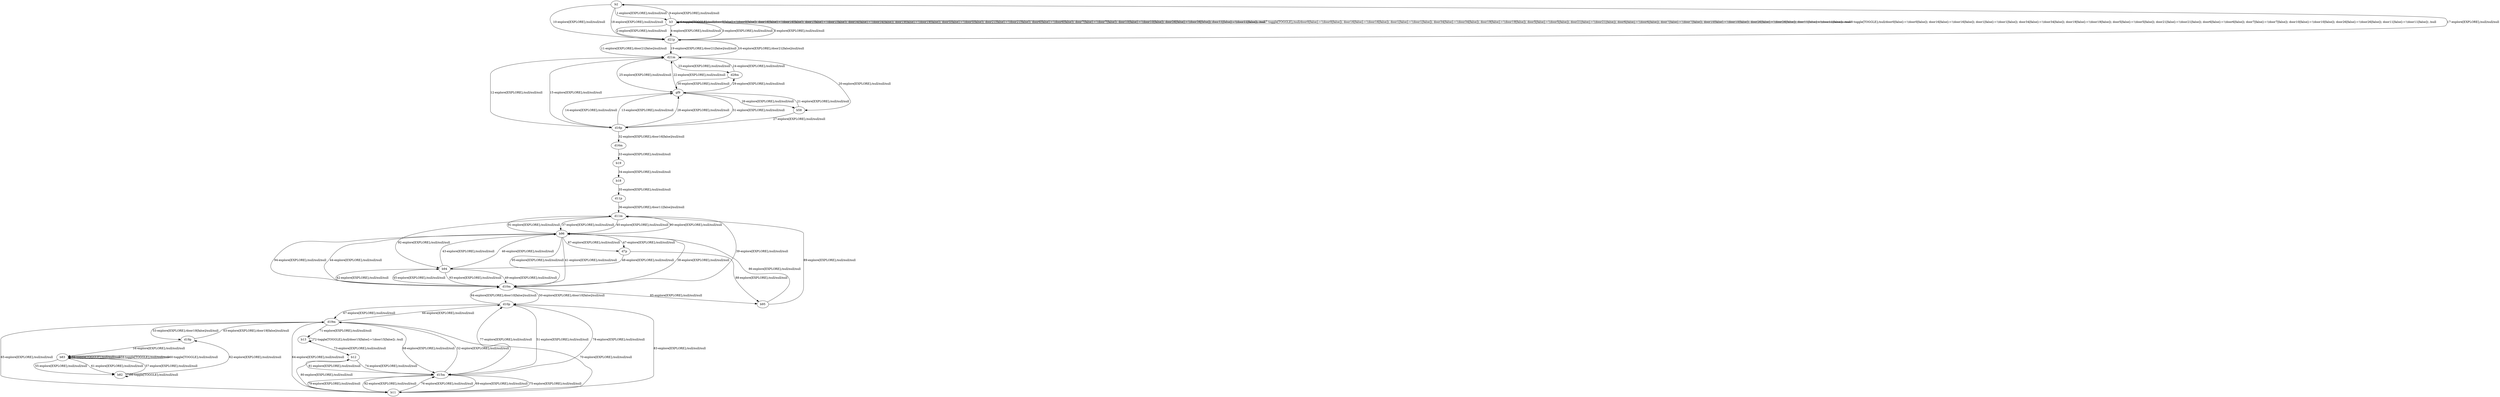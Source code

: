 # Total number of goals covered by this test: 1
# b83 --> b82

digraph g {
"b2" -> "b3" [label = "1-explore[EXPLORE];/null/null/null"];
"b3" -> "d21p" [label = "2-explore[EXPLORE];/null/null/null"];
"d21p" -> "b3" [label = "3-explore[EXPLORE];/null/null/null"];
"b3" -> "d21p" [label = "4-explore[EXPLORE];/null/null/null"];
"d21p" -> "b3" [label = "5-explore[EXPLORE];/null/null/null"];
"b3" -> "b3" [label = "6-toggle[TOGGLE];/null/door0[false]:=!(door0[false]); door16[false]:=!(door16[false]); door1[false]:=!(door1[false]); door34[false]:=!(door34[false]); door19[false]:=!(door19[false]); door5[false]:=!(door5[false]); door21[false]:=!(door21[false]); door6[false]:=!(door6[false]); door7[false]:=!(door7[false]); door10[false]:=!(door10[false]); door26[false]:=!(door26[false]); door11[false]:=!(door11[false]); /null"];
"b3" -> "b3" [label = "7-toggle[TOGGLE];/null/door0[false]:=!(door0[false]); door16[false]:=!(door16[false]); door1[false]:=!(door1[false]); door34[false]:=!(door34[false]); door19[false]:=!(door19[false]); door5[false]:=!(door5[false]); door21[false]:=!(door21[false]); door6[false]:=!(door6[false]); door7[false]:=!(door7[false]); door10[false]:=!(door10[false]); door26[false]:=!(door26[false]); door11[false]:=!(door11[false]); /null"];
"b3" -> "b3" [label = "8-toggle[TOGGLE];/null/door0[false]:=!(door0[false]); door16[false]:=!(door16[false]); door1[false]:=!(door1[false]); door34[false]:=!(door34[false]); door19[false]:=!(door19[false]); door5[false]:=!(door5[false]); door21[false]:=!(door21[false]); door6[false]:=!(door6[false]); door7[false]:=!(door7[false]); door10[false]:=!(door10[false]); door26[false]:=!(door26[false]); door11[false]:=!(door11[false]); /null"];
"b3" -> "b2" [label = "9-explore[EXPLORE];/null/null/null"];
"b2" -> "d21p" [label = "10-explore[EXPLORE];/null/null/null"];
"d21p" -> "d21m" [label = "11-explore[EXPLORE];/door21[false]/null/null"];
"d21m" -> "d16p" [label = "12-explore[EXPLORE];/null/null/null"];
"d16p" -> "gf9" [label = "13-explore[EXPLORE];/null/null/null"];
"gf9" -> "d16p" [label = "14-explore[EXPLORE];/null/null/null"];
"d16p" -> "d21m" [label = "15-explore[EXPLORE];/null/null/null"];
"d21m" -> "d21p" [label = "16-explore[EXPLORE];/door21[false]/null/null"];
"d21p" -> "b2" [label = "17-explore[EXPLORE];/null/null/null"];
"b2" -> "d21p" [label = "18-explore[EXPLORE];/null/null/null"];
"d21p" -> "d21m" [label = "19-explore[EXPLORE];/door21[false]/null/null"];
"d21m" -> "b58" [label = "20-explore[EXPLORE];/null/null/null"];
"b58" -> "gf9" [label = "21-explore[EXPLORE];/null/null/null"];
"gf9" -> "d21m" [label = "22-explore[EXPLORE];/null/null/null"];
"d21m" -> "d28m" [label = "23-explore[EXPLORE];/null/null/null"];
"d28m" -> "d21m" [label = "24-explore[EXPLORE];/null/null/null"];
"d21m" -> "gf9" [label = "25-explore[EXPLORE];/null/null/null"];
"gf9" -> "b58" [label = "26-explore[EXPLORE];/null/null/null"];
"b58" -> "d16p" [label = "27-explore[EXPLORE];/null/null/null"];
"d16p" -> "gf9" [label = "28-explore[EXPLORE];/null/null/null"];
"gf9" -> "d28m" [label = "29-explore[EXPLORE];/null/null/null"];
"d28m" -> "gf9" [label = "30-explore[EXPLORE];/null/null/null"];
"gf9" -> "d16p" [label = "31-explore[EXPLORE];/null/null/null"];
"d16p" -> "d16m" [label = "32-explore[EXPLORE];/door16[false]/null/null"];
"d16m" -> "b19" [label = "33-explore[EXPLORE];/null/null/null"];
"b19" -> "b18" [label = "34-explore[EXPLORE];/null/null/null"];
"b18" -> "d11p" [label = "35-explore[EXPLORE];/null/null/null"];
"d11p" -> "d11m" [label = "36-explore[EXPLORE];/door11[false]/null/null"];
"d11m" -> "b96" [label = "37-explore[EXPLORE];/null/null/null"];
"b96" -> "d10m" [label = "38-explore[EXPLORE];/null/null/null"];
"d10m" -> "d11m" [label = "39-explore[EXPLORE];/null/null/null"];
"d11m" -> "b96" [label = "40-explore[EXPLORE];/null/null/null"];
"b96" -> "d10m" [label = "41-explore[EXPLORE];/null/null/null"];
"d10m" -> "b94" [label = "42-explore[EXPLORE];/null/null/null"];
"b94" -> "b96" [label = "43-explore[EXPLORE];/null/null/null"];
"b96" -> "d10m" [label = "44-explore[EXPLORE];/null/null/null"];
"d10m" -> "b94" [label = "45-explore[EXPLORE];/null/null/null"];
"b94" -> "b96" [label = "46-explore[EXPLORE];/null/null/null"];
"b96" -> "d7p" [label = "47-explore[EXPLORE];/null/null/null"];
"d7p" -> "b94" [label = "48-explore[EXPLORE];/null/null/null"];
"b94" -> "d10m" [label = "49-explore[EXPLORE];/null/null/null"];
"d10m" -> "d10p" [label = "50-explore[EXPLORE];/door10[false]/null/null"];
"d10p" -> "d15m" [label = "51-explore[EXPLORE];/null/null/null"];
"d15m" -> "d19m" [label = "52-explore[EXPLORE];/null/null/null"];
"d19m" -> "d19p" [label = "53-explore[EXPLORE];/door19[false]/null/null"];
"d19p" -> "b83" [label = "54-explore[EXPLORE];/null/null/null"];
"b83" -> "b82" [label = "55-explore[EXPLORE];/null/null/null"];
"b82" -> "b82" [label = "56-toggle[TOGGLE];/null/null/null"];
"b82" -> "b83" [label = "57-explore[EXPLORE];/null/null/null"];
"b83" -> "b83" [label = "58-toggle[TOGGLE];/null/null/null"];
"b83" -> "b83" [label = "59-toggle[TOGGLE];/null/null/null"];
"b83" -> "b83" [label = "60-toggle[TOGGLE];/null/null/null"];
"b83" -> "b82" [label = "61-explore[EXPLORE];/null/null/null"];
"b82" -> "d19p" [label = "62-explore[EXPLORE];/null/null/null"];
"d19p" -> "d19m" [label = "63-explore[EXPLORE];/door19[false]/null/null"];
"d19m" -> "b11" [label = "64-explore[EXPLORE];/null/null/null"];
"b11" -> "d19m" [label = "65-explore[EXPLORE];/null/null/null"];
"d19m" -> "d10p" [label = "66-explore[EXPLORE];/null/null/null"];
"d10p" -> "d19m" [label = "67-explore[EXPLORE];/null/null/null"];
"d19m" -> "d15m" [label = "68-explore[EXPLORE];/null/null/null"];
"d15m" -> "b11" [label = "69-explore[EXPLORE];/null/null/null"];
"b11" -> "d19m" [label = "70-explore[EXPLORE];/null/null/null"];
"d19m" -> "b13" [label = "71-explore[EXPLORE];/null/null/null"];
"b13" -> "b13" [label = "72-toggle[TOGGLE];/null/door15[false]:=!(door15[false]); /null"];
"b13" -> "b12" [label = "73-explore[EXPLORE];/null/null/null"];
"b12" -> "d15m" [label = "74-explore[EXPLORE];/null/null/null"];
"d15m" -> "b11" [label = "75-explore[EXPLORE];/null/null/null"];
"b11" -> "d15m" [label = "76-explore[EXPLORE];/null/null/null"];
"d15m" -> "d10p" [label = "77-explore[EXPLORE];/null/null/null"];
"d10p" -> "d15m" [label = "78-explore[EXPLORE];/null/null/null"];
"d15m" -> "b11" [label = "79-explore[EXPLORE];/null/null/null"];
"b11" -> "b12" [label = "80-explore[EXPLORE];/null/null/null"];
"b12" -> "d15m" [label = "81-explore[EXPLORE];/null/null/null"];
"d15m" -> "b11" [label = "82-explore[EXPLORE];/null/null/null"];
"b11" -> "d10p" [label = "83-explore[EXPLORE];/null/null/null"];
"d10p" -> "d10m" [label = "84-explore[EXPLORE];/door10[false]/null/null"];
"d10m" -> "b95" [label = "85-explore[EXPLORE];/null/null/null"];
"b95" -> "b96" [label = "86-explore[EXPLORE];/null/null/null"];
"b96" -> "d7p" [label = "87-explore[EXPLORE];/null/null/null"];
"d7p" -> "b95" [label = "88-explore[EXPLORE];/null/null/null"];
"b95" -> "d11m" [label = "89-explore[EXPLORE];/null/null/null"];
"d11m" -> "b96" [label = "90-explore[EXPLORE];/null/null/null"];
"b96" -> "d11m" [label = "91-explore[EXPLORE];/null/null/null"];
"d11m" -> "b94" [label = "92-explore[EXPLORE];/null/null/null"];
"b94" -> "d10m" [label = "93-explore[EXPLORE];/null/null/null"];
"d10m" -> "b96" [label = "94-explore[EXPLORE];/null/null/null"];
"b96" -> "d10m" [label = "95-explore[EXPLORE];/null/null/null"];
}
